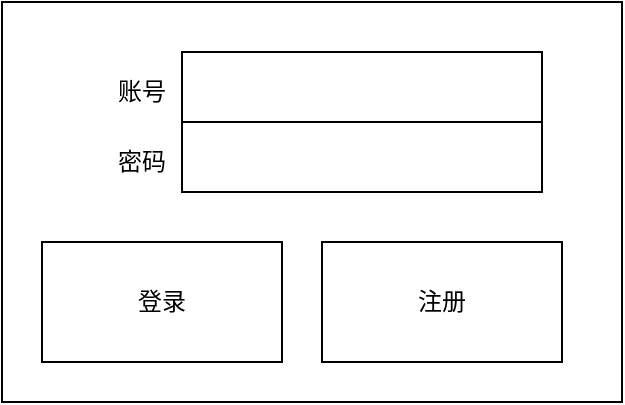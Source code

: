 <mxfile version="22.1.11" type="github">
  <diagram name="第 1 页" id="gEJf2Sj6rdSLqodY_D_D">
    <mxGraphModel dx="1240" dy="660" grid="1" gridSize="10" guides="1" tooltips="1" connect="1" arrows="1" fold="1" page="1" pageScale="1" pageWidth="1200" pageHeight="1920" math="0" shadow="0">
      <root>
        <mxCell id="0" />
        <mxCell id="1" parent="0" />
        <mxCell id="iv7cGa_dpFqDxaI207VH-3" value="" style="rounded=0;whiteSpace=wrap;html=1;" vertex="1" parent="1">
          <mxGeometry x="260" y="350" width="310" height="200" as="geometry" />
        </mxCell>
        <mxCell id="iv7cGa_dpFqDxaI207VH-1" value="登录" style="rounded=0;whiteSpace=wrap;html=1;" vertex="1" parent="1">
          <mxGeometry x="280" y="470" width="120" height="60" as="geometry" />
        </mxCell>
        <mxCell id="iv7cGa_dpFqDxaI207VH-2" value="注册" style="rounded=0;whiteSpace=wrap;html=1;" vertex="1" parent="1">
          <mxGeometry x="420" y="470" width="120" height="60" as="geometry" />
        </mxCell>
        <mxCell id="iv7cGa_dpFqDxaI207VH-4" value="账号" style="text;html=1;strokeColor=none;fillColor=none;align=center;verticalAlign=middle;whiteSpace=wrap;rounded=0;" vertex="1" parent="1">
          <mxGeometry x="300" y="380" width="60" height="30" as="geometry" />
        </mxCell>
        <mxCell id="iv7cGa_dpFqDxaI207VH-5" value="" style="rounded=0;whiteSpace=wrap;html=1;" vertex="1" parent="1">
          <mxGeometry x="350" y="375" width="180" height="35" as="geometry" />
        </mxCell>
        <mxCell id="iv7cGa_dpFqDxaI207VH-9" value="" style="rounded=0;whiteSpace=wrap;html=1;" vertex="1" parent="1">
          <mxGeometry x="350" y="410" width="180" height="35" as="geometry" />
        </mxCell>
        <mxCell id="iv7cGa_dpFqDxaI207VH-10" value="密码" style="text;html=1;strokeColor=none;fillColor=none;align=center;verticalAlign=middle;whiteSpace=wrap;rounded=0;" vertex="1" parent="1">
          <mxGeometry x="300" y="415" width="60" height="30" as="geometry" />
        </mxCell>
      </root>
    </mxGraphModel>
  </diagram>
</mxfile>
